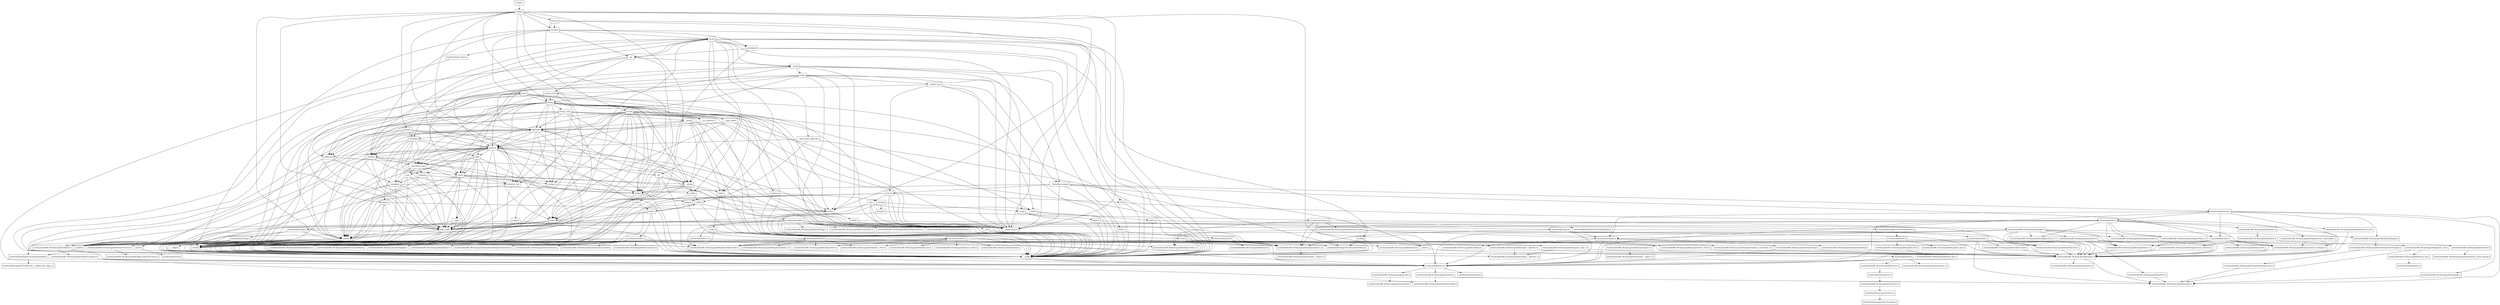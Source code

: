 digraph "dependencies" {
  header_0 [ shape="box", label="\<stdin\>" ];
  header_1 [ shape="box", label="random" ];
  header_10 [ shape="box", label="/usr/include/pthread.h" ];
  header_100 [ shape="box", label="/usr/include/x86_64-linux-gnu/bits/stdio.h" ];
  header_101 [ shape="box", label="memory" ];
  header_102 [ shape="box", label="typeinfo" ];
  header_103 [ shape="box", label="exception" ];
  header_104 [ shape="box", label="new" ];
  header_105 [ shape="box", label="iterator" ];
  header_106 [ shape="box", label="__functional_base" ];
  header_107 [ shape="box", label="tuple" ];
  header_108 [ shape="box", label="stdexcept" ];
  header_109 [ shape="box", label="cassert" ];
  header_11 [ shape="box", label="cstddef" ];
  header_110 [ shape="box", label="/usr/include/assert.h" ];
  header_111 [ shape="box", label="atomic" ];
  header_112 [ shape="box", label="functional" ];
  header_113 [ shape="box", label="bit" ];
  header_114 [ shape="box", label="numeric" ];
  header_115 [ shape="box", label="vector" ];
  header_116 [ shape="box", label="__bit_reference" ];
  header_117 [ shape="box", label="climits" ];
  header_118 [ shape="box", label="limits.h" ];
  header_119 [ shape="box", label="/usr/local/lib/clang/10.0.0/include/limits.h" ];
  header_12 [ shape="box", label="version" ];
  header_120 [ shape="box", label="/usr/include/limits.h" ];
  header_121 [ shape="box", label="/usr/include/x86_64-linux-gnu/bits/posix1_lim.h" ];
  header_122 [ shape="box", label="/usr/include/x86_64-linux-gnu/bits/local_lim.h" ];
  header_123 [ shape="box", label="/usr/include/linux/limits.h" ];
  header_124 [ shape="box", label="/usr/include/x86_64-linux-gnu/bits/posix2_lim.h" ];
  header_125 [ shape="box", label="/usr/include/x86_64-linux-gnu/bits/xopen_lim.h" ];
  header_126 [ shape="box", label="/usr/include/x86_64-linux-gnu/bits/uio_lim.h" ];
  header_127 [ shape="box", label="__split_buffer" ];
  header_128 [ shape="box", label="string" ];
  header_129 [ shape="box", label="string_view" ];
  header_13 [ shape="box", label="/usr/local/lib/clang/10.0.0/include/stddef.h" ];
  header_130 [ shape="box", label="__string" ];
  header_131 [ shape="box", label="cwchar" ];
  header_132 [ shape="box", label="cwctype" ];
  header_133 [ shape="box", label="cctype" ];
  header_134 [ shape="box", label="ctype.h" ];
  header_135 [ shape="box", label="/usr/include/ctype.h" ];
  header_136 [ shape="box", label="wctype.h" ];
  header_137 [ shape="box", label="/usr/include/wctype.h" ];
  header_138 [ shape="box", label="/usr/include/x86_64-linux-gnu/bits/wctype-wchar.h" ];
  header_139 [ shape="box", label="istream" ];
  header_14 [ shape="box", label="/usr/local/lib/clang/10.0.0/include/__stddef_max_align_t.h" ];
  header_140 [ shape="box", label="ostream" ];
  header_141 [ shape="box", label="ios" ];
  header_142 [ shape="box", label="__locale" ];
  header_143 [ shape="box", label="mutex" ];
  header_144 [ shape="box", label="__mutex_base" ];
  header_145 [ shape="box", label="chrono" ];
  header_146 [ shape="box", label="ctime" ];
  header_147 [ shape="box", label="/usr/include/time.h" ];
  header_148 [ shape="box", label="/usr/include/x86_64-linux-gnu/bits/time.h" ];
  header_149 [ shape="box", label="/usr/include/x86_64-linux-gnu/bits/timex.h" ];
  header_15 [ shape="box", label="__nullptr" ];
  header_150 [ shape="box", label="/usr/include/x86_64-linux-gnu/bits/types/struct_tm.h" ];
  header_151 [ shape="box", label="/usr/include/x86_64-linux-gnu/bits/types/struct_itimerspec.h" ];
  header_152 [ shape="box", label="ratio" ];
  header_153 [ shape="box", label="system_error" ];
  header_154 [ shape="box", label="__errc" ];
  header_155 [ shape="box", label="cerrno" ];
  header_156 [ shape="box", label="errno.h" ];
  header_157 [ shape="box", label="/usr/include/errno.h" ];
  header_158 [ shape="box", label="/usr/include/x86_64-linux-gnu/bits/errno.h" ];
  header_159 [ shape="box", label="/usr/include/linux/errno.h" ];
  header_16 [ shape="box", label="cstdint" ];
  header_160 [ shape="box", label="/usr/include/x86_64-linux-gnu/asm/errno.h" ];
  header_161 [ shape="box", label="/usr/include/asm-generic/errno.h" ];
  header_162 [ shape="box", label="/usr/include/asm-generic/errno-base.h" ];
  header_163 [ shape="box", label="/usr/include/x86_64-linux-gnu/bits/types/error_t.h" ];
  header_164 [ shape="box", label="__threading_support" ];
  header_165 [ shape="box", label="/usr/include/sched.h" ];
  header_166 [ shape="box", label="/usr/include/x86_64-linux-gnu/bits/sched.h" ];
  header_167 [ shape="box", label="/usr/include/x86_64-linux-gnu/bits/types/struct_sched_param.h" ];
  header_168 [ shape="box", label="/usr/include/x86_64-linux-gnu/bits/cpu-set.h" ];
  header_169 [ shape="box", label="/usr/include/x86_64-linux-gnu/bits/setjmp.h" ];
  header_17 [ shape="box", label="stdint.h" ];
  header_170 [ shape="box", label="locale.h" ];
  header_171 [ shape="box", label="/usr/include/locale.h" ];
  header_172 [ shape="box", label="/usr/include/x86_64-linux-gnu/bits/locale.h" ];
  header_173 [ shape="box", label="streambuf" ];
  header_174 [ shape="box", label="locale" ];
  header_175 [ shape="box", label="cstdarg" ];
  header_176 [ shape="box", label="/usr/include/nl_types.h" ];
  header_177 [ shape="box", label="__bsd_locale_fallbacks.h" ];
  header_178 [ shape="box", label="bitset" ];
  header_18 [ shape="box", label="/usr/local/lib/clang/10.0.0/include/stdint.h" ];
  header_19 [ shape="box", label="/usr/include/stdint.h" ];
  header_2 [ shape="box", label="__config" ];
  header_20 [ shape="box", label="/usr/include/x86_64-linux-gnu/bits/libc-header-start.h" ];
  header_21 [ shape="box", label="/usr/include/x86_64-linux-gnu/bits/types.h" ];
  header_22 [ shape="box", label="/usr/include/x86_64-linux-gnu/bits/typesizes.h" ];
  header_23 [ shape="box", label="/usr/include/x86_64-linux-gnu/bits/wchar.h" ];
  header_24 [ shape="box", label="/usr/include/x86_64-linux-gnu/bits/stdint-intn.h" ];
  header_25 [ shape="box", label="/usr/include/x86_64-linux-gnu/bits/stdint-uintn.h" ];
  header_26 [ shape="box", label="cmath" ];
  header_27 [ shape="box", label="math.h" ];
  header_28 [ shape="box", label="stdlib.h" ];
  header_29 [ shape="box", label="/usr/include/stdlib.h" ];
  header_3 [ shape="box", label="/usr/include/features.h" ];
  header_30 [ shape="box", label="stddef.h" ];
  header_31 [ shape="box", label="/usr/include/x86_64-linux-gnu/bits/waitflags.h" ];
  header_32 [ shape="box", label="/usr/include/x86_64-linux-gnu/bits/waitstatus.h" ];
  header_33 [ shape="box", label="/usr/include/x86_64-linux-gnu/bits/floatn.h" ];
  header_34 [ shape="box", label="/usr/include/x86_64-linux-gnu/bits/floatn-common.h" ];
  header_35 [ shape="box", label="/usr/include/x86_64-linux-gnu/bits/types/locale_t.h" ];
  header_36 [ shape="box", label="/usr/include/x86_64-linux-gnu/bits/types/__locale_t.h" ];
  header_37 [ shape="box", label="/usr/include/x86_64-linux-gnu/sys/types.h" ];
  header_38 [ shape="box", label="/usr/include/x86_64-linux-gnu/bits/types/clock_t.h" ];
  header_39 [ shape="box", label="/usr/include/x86_64-linux-gnu/bits/types/clockid_t.h" ];
  header_4 [ shape="box", label="/usr/include/stdc-predef.h" ];
  header_40 [ shape="box", label="/usr/include/x86_64-linux-gnu/bits/types/time_t.h" ];
  header_41 [ shape="box", label="/usr/include/x86_64-linux-gnu/bits/types/timer_t.h" ];
  header_42 [ shape="box", label="/usr/include/endian.h" ];
  header_43 [ shape="box", label="/usr/include/x86_64-linux-gnu/bits/endian.h" ];
  header_44 [ shape="box", label="/usr/include/x86_64-linux-gnu/bits/byteswap.h" ];
  header_45 [ shape="box", label="/usr/include/x86_64-linux-gnu/bits/uintn-identity.h" ];
  header_46 [ shape="box", label="/usr/include/x86_64-linux-gnu/sys/select.h" ];
  header_47 [ shape="box", label="/usr/include/x86_64-linux-gnu/bits/select.h" ];
  header_48 [ shape="box", label="/usr/include/x86_64-linux-gnu/bits/types/sigset_t.h" ];
  header_49 [ shape="box", label="/usr/include/x86_64-linux-gnu/bits/types/__sigset_t.h" ];
  header_5 [ shape="box", label="/usr/include/x86_64-linux-gnu/sys/cdefs.h" ];
  header_50 [ shape="box", label="/usr/include/x86_64-linux-gnu/bits/types/struct_timeval.h" ];
  header_51 [ shape="box", label="/usr/include/x86_64-linux-gnu/bits/types/struct_timespec.h" ];
  header_52 [ shape="box", label="/usr/include/x86_64-linux-gnu/bits/pthreadtypes.h" ];
  header_53 [ shape="box", label="/usr/include/x86_64-linux-gnu/bits/thread-shared-types.h" ];
  header_54 [ shape="box", label="/usr/include/x86_64-linux-gnu/bits/pthreadtypes-arch.h" ];
  header_55 [ shape="box", label="/usr/include/alloca.h" ];
  header_56 [ shape="box", label="/usr/include/x86_64-linux-gnu/bits/stdlib-bsearch.h" ];
  header_57 [ shape="box", label="/usr/include/x86_64-linux-gnu/bits/stdlib-float.h" ];
  header_58 [ shape="box", label="/usr/include/math.h" ];
  header_59 [ shape="box", label="/usr/include/x86_64-linux-gnu/bits/math-vector.h" ];
  header_6 [ shape="box", label="/usr/include/x86_64-linux-gnu/bits/wordsize.h" ];
  header_60 [ shape="box", label="/usr/include/x86_64-linux-gnu/bits/libm-simd-decl-stubs.h" ];
  header_61 [ shape="box", label="/usr/include/x86_64-linux-gnu/bits/flt-eval-method.h" ];
  header_62 [ shape="box", label="/usr/include/x86_64-linux-gnu/bits/fp-logb.h" ];
  header_63 [ shape="box", label="/usr/include/x86_64-linux-gnu/bits/fp-fast.h" ];
  header_64 [ shape="box", label="/usr/include/x86_64-linux-gnu/bits/mathcalls-helper-functions.h" ];
  header_65 [ shape="box", label="/usr/include/x86_64-linux-gnu/bits/mathcalls.h" ];
  header_66 [ shape="box", label="/usr/include/x86_64-linux-gnu/bits/mathcalls-narrow.h" ];
  header_67 [ shape="box", label="/usr/include/x86_64-linux-gnu/bits/iscanonical.h" ];
  header_68 [ shape="box", label="/usr/include/x86_64-linux-gnu/bits/mathinline.h" ];
  header_69 [ shape="box", label="type_traits" ];
  header_7 [ shape="box", label="/usr/include/x86_64-linux-gnu/bits/long-double.h" ];
  header_70 [ shape="box", label="limits" ];
  header_71 [ shape="box", label="__undef_macros" ];
  header_72 [ shape="box", label="initializer_list" ];
  header_73 [ shape="box", label="algorithm" ];
  header_74 [ shape="box", label="cstring" ];
  header_75 [ shape="box", label="string.h" ];
  header_76 [ shape="box", label="/usr/include/string.h" ];
  header_77 [ shape="box", label="/usr/include/strings.h" ];
  header_78 [ shape="box", label="utility" ];
  header_79 [ shape="box", label="__tuple" ];
  header_8 [ shape="box", label="/usr/include/x86_64-linux-gnu/gnu/stubs.h" ];
  header_80 [ shape="box", label="__debug" ];
  header_81 [ shape="box", label="iosfwd" ];
  header_82 [ shape="box", label="wchar.h" ];
  header_83 [ shape="box", label="/usr/include/wchar.h" ];
  header_84 [ shape="box", label="/usr/local/lib/clang/10.0.0/include/stdarg.h" ];
  header_85 [ shape="box", label="/usr/include/x86_64-linux-gnu/bits/types/wint_t.h" ];
  header_86 [ shape="box", label="/usr/include/x86_64-linux-gnu/bits/types/mbstate_t.h" ];
  header_87 [ shape="box", label="/usr/include/x86_64-linux-gnu/bits/types/__mbstate_t.h" ];
  header_88 [ shape="box", label="/usr/include/x86_64-linux-gnu/bits/types/__FILE.h" ];
  header_89 [ shape="box", label="/usr/include/x86_64-linux-gnu/bits/types/FILE.h" ];
  header_9 [ shape="box", label="/usr/include/x86_64-linux-gnu/gnu/stubs-64.h" ];
  header_90 [ shape="box", label="cstdlib" ];
  header_91 [ shape="box", label="cstdio" ];
  header_92 [ shape="box", label="stdio.h" ];
  header_93 [ shape="box", label="/usr/include/stdio.h" ];
  header_94 [ shape="box", label="/usr/include/x86_64-linux-gnu/bits/types/__fpos_t.h" ];
  header_95 [ shape="box", label="/usr/include/x86_64-linux-gnu/bits/types/__fpos64_t.h" ];
  header_96 [ shape="box", label="/usr/include/x86_64-linux-gnu/bits/types/struct_FILE.h" ];
  header_97 [ shape="box", label="/usr/include/x86_64-linux-gnu/bits/types/cookie_io_functions_t.h" ];
  header_98 [ shape="box", label="/usr/include/x86_64-linux-gnu/bits/stdio_lim.h" ];
  header_99 [ shape="box", label="/usr/include/x86_64-linux-gnu/bits/sys_errlist.h" ];
  header_118 -> header_2;
  header_118 -> header_119;
  header_119 -> header_120;
  header_69 -> header_2;
  header_69 -> header_11;
  header_69 -> header_12;
  header_161 -> header_162;
  header_160 -> header_161;
  header_114 -> header_12;
  header_114 -> header_26;
  header_114 -> header_70;
  header_114 -> header_71;
  header_114 -> header_2;
  header_114 -> header_105;
  header_114 -> header_112;
  header_165 -> header_51;
  header_165 -> header_21;
  header_165 -> header_30;
  header_165 -> header_168;
  header_165 -> header_3;
  header_165 -> header_40;
  header_165 -> header_166;
  header_164 -> header_145;
  header_164 -> header_71;
  header_164 -> header_2;
  header_164 -> header_156;
  header_164 -> header_81;
  header_164 -> header_10;
  header_164 -> header_165;
  header_115 -> header_127;
  header_115 -> header_80;
  header_115 -> header_12;
  header_115 -> header_73;
  header_115 -> header_72;
  header_115 -> header_69;
  header_115 -> header_70;
  header_115 -> header_71;
  header_115 -> header_2;
  header_115 -> header_108;
  header_115 -> header_74;
  header_115 -> header_116;
  header_115 -> header_117;
  header_115 -> header_81;
  header_115 -> header_106;
  header_115 -> header_101;
  header_72 -> header_2;
  header_72 -> header_11;
  header_73 -> header_11;
  header_73 -> header_12;
  header_73 -> header_112;
  header_73 -> header_72;
  header_73 -> header_105;
  header_73 -> header_71;
  header_73 -> header_2;
  header_73 -> header_74;
  header_73 -> header_69;
  header_73 -> header_78;
  header_73 -> header_80;
  header_73 -> header_101;
  header_73 -> header_113;
  header_70 -> header_69;
  header_70 -> header_71;
  header_70 -> header_2;
  header_70 -> header_12;
  header_76 -> header_35;
  header_76 -> header_20;
  header_76 -> header_30;
  header_76 -> header_77;
  header_77 -> header_35;
  header_77 -> header_3;
  header_77 -> header_30;
  header_74 -> header_2;
  header_74 -> header_75;
  header_75 -> header_76;
  header_75 -> header_2;
  header_116 -> header_73;
  header_116 -> header_71;
  header_116 -> header_2;
  header_116 -> header_113;
  header_117 -> header_2;
  header_117 -> header_118;
  header_78 -> header_16;
  header_78 -> header_80;
  header_78 -> header_11;
  header_78 -> header_12;
  header_78 -> header_72;
  header_78 -> header_2;
  header_78 -> header_74;
  header_78 -> header_69;
  header_78 -> header_79;
  header_79 -> header_69;
  header_79 -> header_2;
  header_79 -> header_11;
  header_112 -> header_12;
  header_112 -> header_2;
  header_112 -> header_69;
  header_112 -> header_107;
  header_112 -> header_106;
  header_112 -> header_101;
  header_112 -> header_78;
  header_112 -> header_103;
  header_112 -> header_102;
  header_113 -> header_12;
  header_113 -> header_70;
  header_113 -> header_71;
  header_113 -> header_2;
  header_113 -> header_69;
  header_113 -> header_80;
  header_110 -> header_3;
  header_111 -> header_69;
  header_111 -> header_16;
  header_111 -> header_2;
  header_111 -> header_11;
  header_111 -> header_12;
  header_169 -> header_6;
  header_47 -> header_6;
  header_46 -> header_50;
  header_46 -> header_51;
  header_46 -> header_21;
  header_46 -> header_47;
  header_46 -> header_3;
  header_46 -> header_40;
  header_46 -> header_48;
  header_45 -> header_21;
  header_44 -> header_21;
  header_44 -> header_3;
  header_42 -> header_45;
  header_42 -> header_44;
  header_42 -> header_43;
  header_42 -> header_3;
  header_41 -> header_21;
  header_40 -> header_21;
  header_105 -> header_80;
  header_105 -> header_11;
  header_105 -> header_12;
  header_105 -> header_72;
  header_105 -> header_2;
  header_105 -> header_69;
  header_105 -> header_81;
  header_105 -> header_106;
  header_104 -> header_69;
  header_104 -> header_2;
  header_104 -> header_11;
  header_104 -> header_103;
  header_104 -> header_12;
  header_107 -> header_106;
  header_107 -> header_11;
  header_107 -> header_12;
  header_107 -> header_2;
  header_107 -> header_69;
  header_107 -> header_78;
  header_107 -> header_79;
  header_106 -> header_2;
  header_106 -> header_69;
  header_106 -> header_104;
  header_106 -> header_78;
  header_106 -> header_103;
  header_106 -> header_102;
  header_101 -> header_16;
  header_101 -> header_109;
  header_101 -> header_11;
  header_101 -> header_12;
  header_101 -> header_74;
  header_101 -> header_105;
  header_101 -> header_70;
  header_101 -> header_71;
  header_101 -> header_2;
  header_101 -> header_108;
  header_101 -> header_107;
  header_101 -> header_69;
  header_101 -> header_104;
  header_101 -> header_78;
  header_101 -> header_106;
  header_101 -> header_81;
  header_101 -> header_111;
  header_101 -> header_102;
  header_48 -> header_49;
  header_166 -> header_167;
  header_5 -> header_6;
  header_5 -> header_7;
  header_2 -> header_3;
  header_3 -> header_4;
  header_3 -> header_5;
  header_3 -> header_8;
  header_0 -> header_1;
  header_1 -> header_140;
  header_1 -> header_16;
  header_1 -> header_11;
  header_1 -> header_26;
  header_1 -> header_72;
  header_1 -> header_73;
  header_1 -> header_70;
  header_1 -> header_71;
  header_1 -> header_2;
  header_1 -> header_69;
  header_1 -> header_139;
  header_1 -> header_114;
  header_1 -> header_115;
  header_1 -> header_128;
  header_8 -> header_9;
  header_58 -> header_59;
  header_58 -> header_21;
  header_58 -> header_20;
  header_58 -> header_33;
  header_58 -> header_61;
  header_58 -> header_63;
  header_58 -> header_62;
  header_58 -> header_65;
  header_58 -> header_64;
  header_58 -> header_67;
  header_58 -> header_66;
  header_58 -> header_68;
  header_59 -> header_60;
  header_50 -> header_21;
  header_51 -> header_21;
  header_52 -> header_53;
  header_53 -> header_54;
  header_54 -> header_6;
  header_55 -> header_3;
  header_55 -> header_30;
  header_130 -> header_73;
  header_130 -> header_71;
  header_130 -> header_2;
  header_130 -> header_80;
  header_130 -> header_101;
  header_130 -> header_91;
  header_131 -> header_82;
  header_131 -> header_132;
  header_131 -> header_2;
  header_132 -> header_133;
  header_132 -> header_2;
  header_132 -> header_136;
  header_133 -> header_134;
  header_133 -> header_2;
  header_134 -> header_2;
  header_134 -> header_135;
  header_135 -> header_35;
  header_135 -> header_21;
  header_135 -> header_3;
  header_135 -> header_42;
  header_136 -> header_2;
  header_136 -> header_137;
  header_137 -> header_138;
  header_137 -> header_35;
  header_137 -> header_21;
  header_137 -> header_3;
  header_137 -> header_85;
  header_138 -> header_21;
  header_138 -> header_42;
  header_138 -> header_85;
  header_139 -> header_140;
  header_139 -> header_71;
  header_139 -> header_2;
  header_139 -> header_12;
  header_29 -> header_55;
  header_29 -> header_37;
  header_29 -> header_35;
  header_29 -> header_32;
  header_29 -> header_33;
  header_29 -> header_30;
  header_29 -> header_20;
  header_29 -> header_56;
  header_29 -> header_31;
  header_29 -> header_57;
  header_28 -> header_2;
  header_28 -> header_27;
  header_28 -> header_29;
  header_25 -> header_21;
  header_24 -> header_21;
  header_27 -> header_58;
  header_27 -> header_69;
  header_27 -> header_70;
  header_27 -> header_2;
  header_27 -> header_28;
  header_26 -> header_27;
  header_26 -> header_2;
  header_26 -> header_12;
  header_21 -> header_6;
  header_21 -> header_3;
  header_21 -> header_22;
  header_20 -> header_3;
  header_127 -> header_69;
  header_127 -> header_73;
  header_127 -> header_71;
  header_127 -> header_2;
  header_125 -> header_126;
  header_122 -> header_123;
  header_121 -> header_6;
  header_121 -> header_122;
  header_120 -> header_125;
  header_120 -> header_124;
  header_120 -> header_20;
  header_120 -> header_121;
  header_129 -> header_12;
  header_129 -> header_130;
  header_129 -> header_73;
  header_129 -> header_70;
  header_129 -> header_71;
  header_129 -> header_2;
  header_129 -> header_108;
  header_129 -> header_105;
  header_129 -> header_80;
  header_128 -> header_69;
  header_128 -> header_16;
  header_128 -> header_80;
  header_128 -> header_78;
  header_128 -> header_12;
  header_128 -> header_73;
  header_128 -> header_72;
  header_128 -> header_131;
  header_128 -> header_71;
  header_128 -> header_2;
  header_128 -> header_108;
  header_128 -> header_74;
  header_128 -> header_105;
  header_128 -> header_81;
  header_128 -> header_106;
  header_128 -> header_101;
  header_128 -> header_91;
  header_128 -> header_129;
  header_38 -> header_21;
  header_39 -> header_21;
  header_37 -> header_38;
  header_37 -> header_39;
  header_37 -> header_24;
  header_37 -> header_52;
  header_37 -> header_21;
  header_37 -> header_30;
  header_37 -> header_46;
  header_37 -> header_3;
  header_37 -> header_41;
  header_37 -> header_40;
  header_37 -> header_42;
  header_34 -> header_7;
  header_34 -> header_3;
  header_35 -> header_36;
  header_33 -> header_34;
  header_33 -> header_3;
  header_30 -> header_13;
  header_152 -> header_69;
  header_152 -> header_117;
  header_152 -> header_16;
  header_152 -> header_71;
  header_152 -> header_2;
  header_153 -> header_69;
  header_153 -> header_106;
  header_153 -> header_108;
  header_153 -> header_154;
  header_153 -> header_128;
  header_150 -> header_21;
  header_151 -> header_51;
  header_151 -> header_21;
  header_156 -> header_2;
  header_156 -> header_157;
  header_157 -> header_163;
  header_157 -> header_158;
  header_157 -> header_3;
  header_154 -> header_2;
  header_154 -> header_155;
  header_155 -> header_156;
  header_155 -> header_2;
  header_158 -> header_159;
  header_159 -> header_160;
  header_109 -> header_2;
  header_109 -> header_110;
  header_108 -> header_81;
  header_108 -> header_2;
  header_108 -> header_103;
  header_83 -> header_35;
  header_83 -> header_20;
  header_83 -> header_23;
  header_83 -> header_33;
  header_83 -> header_89;
  header_83 -> header_88;
  header_83 -> header_30;
  header_83 -> header_86;
  header_83 -> header_85;
  header_83 -> header_84;
  header_82 -> header_83;
  header_82 -> header_2;
  header_81 -> header_82;
  header_81 -> header_2;
  header_80 -> header_90;
  header_80 -> header_81;
  header_80 -> header_2;
  header_80 -> header_91;
  header_80 -> header_11;
  header_86 -> header_87;
  header_141 -> header_153;
  header_141 -> header_81;
  header_141 -> header_142;
  header_141 -> header_2;
  header_141 -> header_111;
  header_140 -> header_141;
  header_140 -> header_174;
  header_140 -> header_12;
  header_140 -> header_173;
  header_140 -> header_178;
  header_140 -> header_2;
  header_140 -> header_105;
  header_143 -> header_16;
  header_143 -> header_144;
  header_143 -> header_12;
  header_143 -> header_101;
  header_143 -> header_71;
  header_143 -> header_2;
  header_143 -> header_107;
  header_143 -> header_112;
  header_143 -> header_164;
  header_142 -> header_16;
  header_142 -> header_170;
  header_142 -> header_143;
  header_142 -> header_133;
  header_142 -> header_2;
  header_142 -> header_78;
  header_142 -> header_101;
  header_142 -> header_128;
  header_145 -> header_152;
  header_145 -> header_12;
  header_145 -> header_146;
  header_145 -> header_70;
  header_145 -> header_71;
  header_145 -> header_2;
  header_145 -> header_69;
  header_144 -> header_145;
  header_144 -> header_71;
  header_144 -> header_164;
  header_144 -> header_2;
  header_144 -> header_153;
  header_147 -> header_150;
  header_147 -> header_151;
  header_147 -> header_38;
  header_147 -> header_39;
  header_147 -> header_148;
  header_147 -> header_51;
  header_147 -> header_35;
  header_147 -> header_30;
  header_147 -> header_3;
  header_147 -> header_41;
  header_147 -> header_40;
  header_146 -> header_2;
  header_146 -> header_147;
  header_149 -> header_50;
  header_149 -> header_21;
  header_148 -> header_149;
  header_148 -> header_21;
  header_103 -> header_69;
  header_103 -> header_90;
  header_103 -> header_2;
  header_103 -> header_11;
  header_103 -> header_12;
  header_102 -> header_16;
  header_102 -> header_2;
  header_102 -> header_11;
  header_102 -> header_103;
  header_15 -> header_2;
  header_16 -> header_17;
  header_16 -> header_2;
  header_17 -> header_18;
  header_17 -> header_2;
  header_10 -> header_147;
  header_10 -> header_51;
  header_10 -> header_52;
  header_10 -> header_6;
  header_10 -> header_169;
  header_10 -> header_3;
  header_10 -> header_165;
  header_10 -> header_42;
  header_11 -> header_15;
  header_11 -> header_2;
  header_11 -> header_12;
  header_11 -> header_13;
  header_12 -> header_2;
  header_13 -> header_14;
  header_18 -> header_19;
  header_19 -> header_25;
  header_19 -> header_24;
  header_19 -> header_21;
  header_19 -> header_20;
  header_19 -> header_23;
  header_19 -> header_6;
  header_94 -> header_87;
  header_94 -> header_21;
  header_95 -> header_87;
  header_95 -> header_21;
  header_96 -> header_21;
  header_97 -> header_21;
  header_90 -> header_2;
  header_90 -> header_28;
  header_91 -> header_2;
  header_91 -> header_92;
  header_92 -> header_2;
  header_92 -> header_93;
  header_93 -> header_21;
  header_93 -> header_20;
  header_93 -> header_30;
  header_93 -> header_89;
  header_93 -> header_88;
  header_93 -> header_98;
  header_93 -> header_99;
  header_93 -> header_94;
  header_93 -> header_95;
  header_93 -> header_96;
  header_93 -> header_97;
  header_93 -> header_100;
  header_93 -> header_84;
  header_174 -> header_141;
  header_174 -> header_175;
  header_174 -> header_176;
  header_174 -> header_142;
  header_174 -> header_12;
  header_174 -> header_173;
  header_174 -> header_90;
  header_174 -> header_146;
  header_174 -> header_73;
  header_174 -> header_70;
  header_174 -> header_177;
  header_174 -> header_2;
  header_174 -> header_71;
  header_174 -> header_105;
  header_174 -> header_80;
  header_174 -> header_101;
  header_174 -> header_91;
  header_175 -> header_2;
  header_175 -> header_84;
  header_176 -> header_3;
  header_177 -> header_101;
  header_177 -> header_28;
  header_177 -> header_84;
  header_170 -> header_2;
  header_170 -> header_171;
  header_171 -> header_172;
  header_171 -> header_35;
  header_171 -> header_3;
  header_171 -> header_30;
  header_173 -> header_141;
  header_173 -> header_81;
  header_173 -> header_71;
  header_173 -> header_2;
  header_178 -> header_11;
  header_178 -> header_71;
  header_178 -> header_2;
  header_178 -> header_108;
  header_178 -> header_116;
  header_178 -> header_117;
  header_178 -> header_81;
  header_178 -> header_106;
  header_178 -> header_128;
}